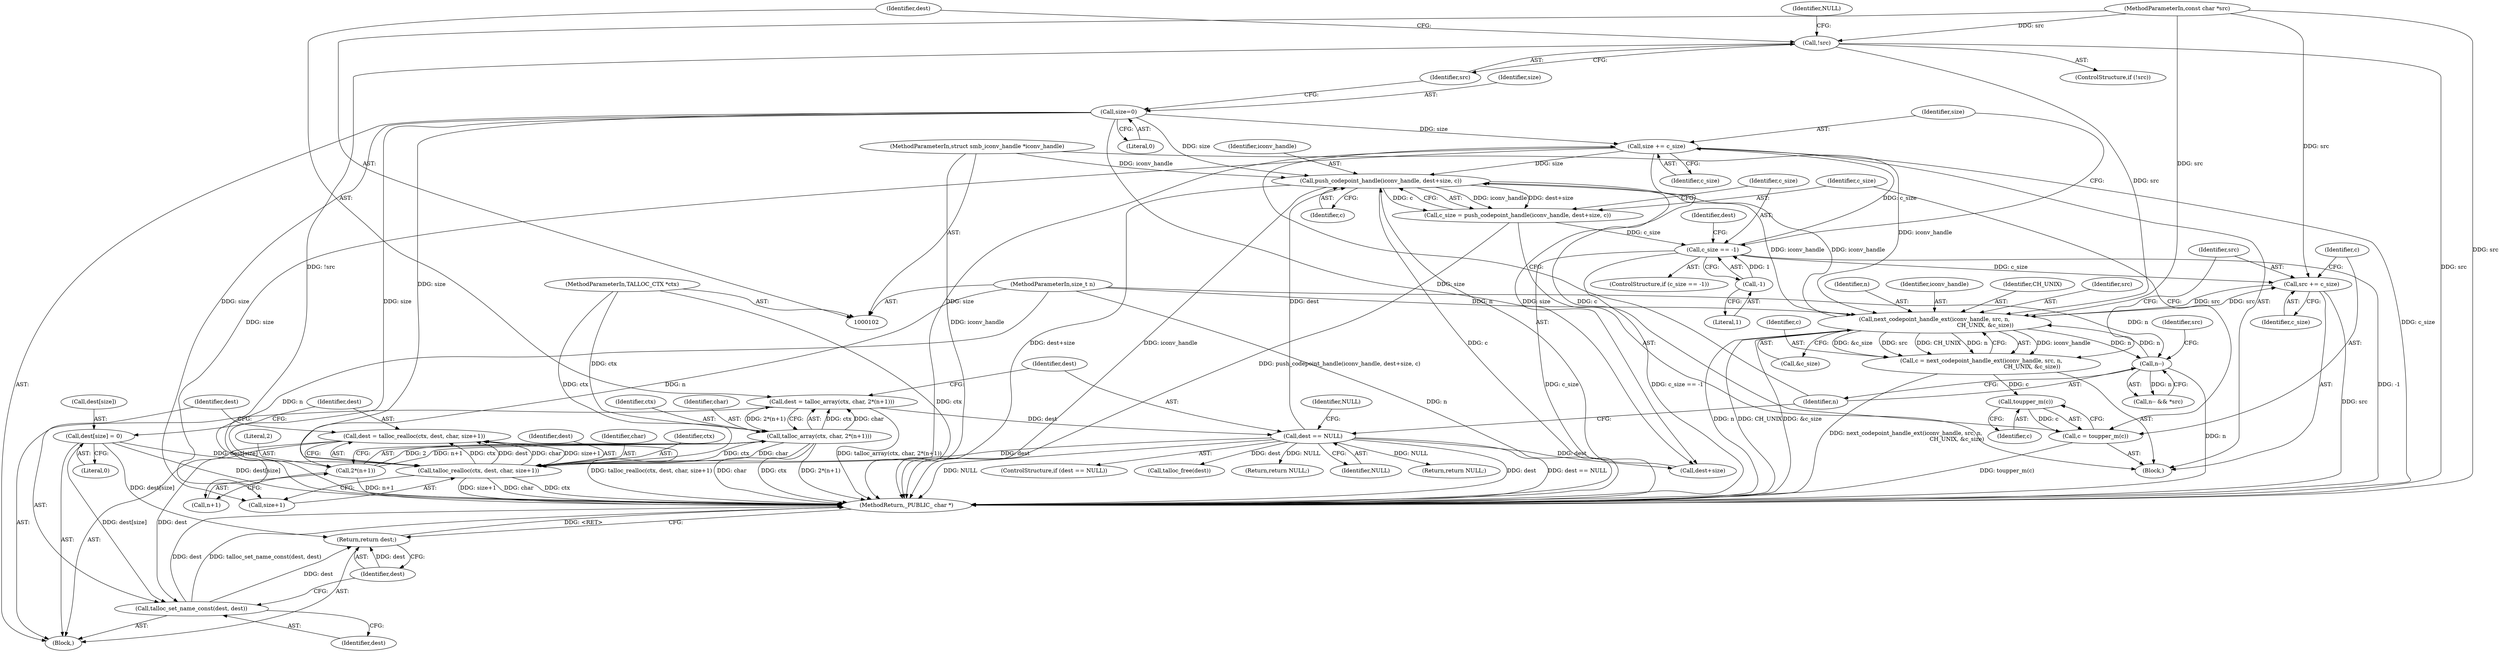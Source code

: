 digraph "0_samba_ba5dbda6d0174a59d221c45cca52ecd232820d48_1@API" {
"1000187" [label="(Call,dest = talloc_realloc(ctx, dest, char, size+1))"];
"1000189" [label="(Call,talloc_realloc(ctx, dest, char, size+1))"];
"1000121" [label="(Call,talloc_array(ctx, char, 2*(n+1)))"];
"1000104" [label="(MethodParameterIn,TALLOC_CTX *ctx)"];
"1000124" [label="(Call,2*(n+1))"];
"1000106" [label="(MethodParameterIn,size_t n)"];
"1000182" [label="(Call,dest[size] = 0)"];
"1000130" [label="(Call,dest == NULL)"];
"1000119" [label="(Call,dest = talloc_array(ctx, char, 2*(n+1)))"];
"1000179" [label="(Call,size += c_size)"];
"1000170" [label="(Call,c_size == -1)"];
"1000161" [label="(Call,c_size = push_codepoint_handle(iconv_handle, dest+size, c))"];
"1000163" [label="(Call,push_codepoint_handle(iconv_handle, dest+size, c))"];
"1000147" [label="(Call,next_codepoint_handle_ext(iconv_handle, src, n,\n                                                         CH_UNIX, &c_size))"];
"1000103" [label="(MethodParameterIn,struct smb_iconv_handle *iconv_handle)"];
"1000154" [label="(Call,src += c_size)"];
"1000105" [label="(MethodParameterIn,const char *src)"];
"1000114" [label="(Call,!src)"];
"1000138" [label="(Call,n--)"];
"1000109" [label="(Call,size=0)"];
"1000157" [label="(Call,c = toupper_m(c))"];
"1000159" [label="(Call,toupper_m(c))"];
"1000145" [label="(Call,c = next_codepoint_handle_ext(iconv_handle, src, n,\n                                                         CH_UNIX, &c_size))"];
"1000172" [label="(Call,-1)"];
"1000196" [label="(Call,talloc_set_name_const(dest, dest))"];
"1000199" [label="(Return,return dest;)"];
"1000193" [label="(Call,size+1)"];
"1000199" [label="(Return,return dest;)"];
"1000142" [label="(Block,)"];
"1000118" [label="(Identifier,NULL)"];
"1000183" [label="(Call,dest[size])"];
"1000130" [label="(Call,dest == NULL)"];
"1000129" [label="(ControlStructure,if (dest == NULL))"];
"1000139" [label="(Identifier,n)"];
"1000175" [label="(Call,talloc_free(dest))"];
"1000170" [label="(Call,c_size == -1)"];
"1000119" [label="(Call,dest = talloc_array(ctx, char, 2*(n+1)))"];
"1000161" [label="(Call,c_size = push_codepoint_handle(iconv_handle, dest+size, c))"];
"1000149" [label="(Identifier,src)"];
"1000158" [label="(Identifier,c)"];
"1000113" [label="(ControlStructure,if (!src))"];
"1000165" [label="(Call,dest+size)"];
"1000111" [label="(Literal,0)"];
"1000163" [label="(Call,push_codepoint_handle(iconv_handle, dest+size, c))"];
"1000114" [label="(Call,!src)"];
"1000169" [label="(ControlStructure,if (c_size == -1))"];
"1000160" [label="(Identifier,c)"];
"1000106" [label="(MethodParameterIn,size_t n)"];
"1000172" [label="(Call,-1)"];
"1000162" [label="(Identifier,c_size)"];
"1000159" [label="(Call,toupper_m(c))"];
"1000105" [label="(MethodParameterIn,const char *src)"];
"1000132" [label="(Identifier,NULL)"];
"1000125" [label="(Literal,2)"];
"1000120" [label="(Identifier,dest)"];
"1000156" [label="(Identifier,c_size)"];
"1000201" [label="(MethodReturn,_PUBLIC_ char *)"];
"1000103" [label="(MethodParameterIn,struct smb_iconv_handle *iconv_handle)"];
"1000180" [label="(Identifier,size)"];
"1000157" [label="(Call,c = toupper_m(c))"];
"1000134" [label="(Return,return NULL;)"];
"1000122" [label="(Identifier,ctx)"];
"1000171" [label="(Identifier,c_size)"];
"1000115" [label="(Identifier,src)"];
"1000155" [label="(Identifier,src)"];
"1000104" [label="(MethodParameterIn,TALLOC_CTX *ctx)"];
"1000173" [label="(Literal,1)"];
"1000189" [label="(Call,talloc_realloc(ctx, dest, char, size+1))"];
"1000126" [label="(Call,n+1)"];
"1000147" [label="(Call,next_codepoint_handle_ext(iconv_handle, src, n,\n                                                         CH_UNIX, &c_size))"];
"1000186" [label="(Literal,0)"];
"1000141" [label="(Identifier,src)"];
"1000176" [label="(Identifier,dest)"];
"1000110" [label="(Identifier,size)"];
"1000150" [label="(Identifier,n)"];
"1000200" [label="(Identifier,dest)"];
"1000135" [label="(Identifier,NULL)"];
"1000181" [label="(Identifier,c_size)"];
"1000124" [label="(Call,2*(n+1))"];
"1000123" [label="(Identifier,char)"];
"1000168" [label="(Identifier,c)"];
"1000198" [label="(Identifier,dest)"];
"1000187" [label="(Call,dest = talloc_realloc(ctx, dest, char, size+1))"];
"1000191" [label="(Identifier,dest)"];
"1000192" [label="(Identifier,char)"];
"1000188" [label="(Identifier,dest)"];
"1000107" [label="(Block,)"];
"1000196" [label="(Call,talloc_set_name_const(dest, dest))"];
"1000190" [label="(Identifier,ctx)"];
"1000109" [label="(Call,size=0)"];
"1000152" [label="(Call,&c_size)"];
"1000177" [label="(Return,return NULL;)"];
"1000138" [label="(Call,n--)"];
"1000164" [label="(Identifier,iconv_handle)"];
"1000131" [label="(Identifier,dest)"];
"1000182" [label="(Call,dest[size] = 0)"];
"1000197" [label="(Identifier,dest)"];
"1000121" [label="(Call,talloc_array(ctx, char, 2*(n+1)))"];
"1000179" [label="(Call,size += c_size)"];
"1000137" [label="(Call,n-- && *src)"];
"1000148" [label="(Identifier,iconv_handle)"];
"1000154" [label="(Call,src += c_size)"];
"1000146" [label="(Identifier,c)"];
"1000145" [label="(Call,c = next_codepoint_handle_ext(iconv_handle, src, n,\n                                                         CH_UNIX, &c_size))"];
"1000151" [label="(Identifier,CH_UNIX)"];
"1000187" -> "1000107"  [label="AST: "];
"1000187" -> "1000189"  [label="CFG: "];
"1000188" -> "1000187"  [label="AST: "];
"1000189" -> "1000187"  [label="AST: "];
"1000197" -> "1000187"  [label="CFG: "];
"1000187" -> "1000201"  [label="DDG: talloc_realloc(ctx, dest, char, size+1)"];
"1000189" -> "1000187"  [label="DDG: ctx"];
"1000189" -> "1000187"  [label="DDG: dest"];
"1000189" -> "1000187"  [label="DDG: char"];
"1000189" -> "1000187"  [label="DDG: size+1"];
"1000187" -> "1000196"  [label="DDG: dest"];
"1000189" -> "1000193"  [label="CFG: "];
"1000190" -> "1000189"  [label="AST: "];
"1000191" -> "1000189"  [label="AST: "];
"1000192" -> "1000189"  [label="AST: "];
"1000193" -> "1000189"  [label="AST: "];
"1000189" -> "1000201"  [label="DDG: ctx"];
"1000189" -> "1000201"  [label="DDG: size+1"];
"1000189" -> "1000201"  [label="DDG: char"];
"1000121" -> "1000189"  [label="DDG: ctx"];
"1000121" -> "1000189"  [label="DDG: char"];
"1000104" -> "1000189"  [label="DDG: ctx"];
"1000182" -> "1000189"  [label="DDG: dest[size]"];
"1000130" -> "1000189"  [label="DDG: dest"];
"1000179" -> "1000189"  [label="DDG: size"];
"1000109" -> "1000189"  [label="DDG: size"];
"1000121" -> "1000119"  [label="AST: "];
"1000121" -> "1000124"  [label="CFG: "];
"1000122" -> "1000121"  [label="AST: "];
"1000123" -> "1000121"  [label="AST: "];
"1000124" -> "1000121"  [label="AST: "];
"1000119" -> "1000121"  [label="CFG: "];
"1000121" -> "1000201"  [label="DDG: char"];
"1000121" -> "1000201"  [label="DDG: ctx"];
"1000121" -> "1000201"  [label="DDG: 2*(n+1)"];
"1000121" -> "1000119"  [label="DDG: ctx"];
"1000121" -> "1000119"  [label="DDG: char"];
"1000121" -> "1000119"  [label="DDG: 2*(n+1)"];
"1000104" -> "1000121"  [label="DDG: ctx"];
"1000124" -> "1000121"  [label="DDG: 2"];
"1000124" -> "1000121"  [label="DDG: n+1"];
"1000104" -> "1000102"  [label="AST: "];
"1000104" -> "1000201"  [label="DDG: ctx"];
"1000124" -> "1000126"  [label="CFG: "];
"1000125" -> "1000124"  [label="AST: "];
"1000126" -> "1000124"  [label="AST: "];
"1000124" -> "1000201"  [label="DDG: n+1"];
"1000106" -> "1000124"  [label="DDG: n"];
"1000106" -> "1000102"  [label="AST: "];
"1000106" -> "1000201"  [label="DDG: n"];
"1000106" -> "1000126"  [label="DDG: n"];
"1000106" -> "1000138"  [label="DDG: n"];
"1000106" -> "1000147"  [label="DDG: n"];
"1000182" -> "1000107"  [label="AST: "];
"1000182" -> "1000186"  [label="CFG: "];
"1000183" -> "1000182"  [label="AST: "];
"1000186" -> "1000182"  [label="AST: "];
"1000188" -> "1000182"  [label="CFG: "];
"1000182" -> "1000201"  [label="DDG: dest[size]"];
"1000182" -> "1000196"  [label="DDG: dest[size]"];
"1000182" -> "1000199"  [label="DDG: dest[size]"];
"1000130" -> "1000129"  [label="AST: "];
"1000130" -> "1000132"  [label="CFG: "];
"1000131" -> "1000130"  [label="AST: "];
"1000132" -> "1000130"  [label="AST: "];
"1000135" -> "1000130"  [label="CFG: "];
"1000139" -> "1000130"  [label="CFG: "];
"1000130" -> "1000201"  [label="DDG: dest == NULL"];
"1000130" -> "1000201"  [label="DDG: NULL"];
"1000130" -> "1000201"  [label="DDG: dest"];
"1000119" -> "1000130"  [label="DDG: dest"];
"1000130" -> "1000134"  [label="DDG: NULL"];
"1000130" -> "1000163"  [label="DDG: dest"];
"1000130" -> "1000165"  [label="DDG: dest"];
"1000130" -> "1000175"  [label="DDG: dest"];
"1000130" -> "1000177"  [label="DDG: NULL"];
"1000119" -> "1000107"  [label="AST: "];
"1000120" -> "1000119"  [label="AST: "];
"1000131" -> "1000119"  [label="CFG: "];
"1000119" -> "1000201"  [label="DDG: talloc_array(ctx, char, 2*(n+1))"];
"1000179" -> "1000142"  [label="AST: "];
"1000179" -> "1000181"  [label="CFG: "];
"1000180" -> "1000179"  [label="AST: "];
"1000181" -> "1000179"  [label="AST: "];
"1000139" -> "1000179"  [label="CFG: "];
"1000179" -> "1000201"  [label="DDG: c_size"];
"1000179" -> "1000163"  [label="DDG: size"];
"1000179" -> "1000165"  [label="DDG: size"];
"1000170" -> "1000179"  [label="DDG: c_size"];
"1000109" -> "1000179"  [label="DDG: size"];
"1000179" -> "1000193"  [label="DDG: size"];
"1000170" -> "1000169"  [label="AST: "];
"1000170" -> "1000172"  [label="CFG: "];
"1000171" -> "1000170"  [label="AST: "];
"1000172" -> "1000170"  [label="AST: "];
"1000176" -> "1000170"  [label="CFG: "];
"1000180" -> "1000170"  [label="CFG: "];
"1000170" -> "1000201"  [label="DDG: -1"];
"1000170" -> "1000201"  [label="DDG: c_size"];
"1000170" -> "1000201"  [label="DDG: c_size == -1"];
"1000170" -> "1000154"  [label="DDG: c_size"];
"1000161" -> "1000170"  [label="DDG: c_size"];
"1000172" -> "1000170"  [label="DDG: 1"];
"1000161" -> "1000142"  [label="AST: "];
"1000161" -> "1000163"  [label="CFG: "];
"1000162" -> "1000161"  [label="AST: "];
"1000163" -> "1000161"  [label="AST: "];
"1000171" -> "1000161"  [label="CFG: "];
"1000161" -> "1000201"  [label="DDG: push_codepoint_handle(iconv_handle, dest+size, c)"];
"1000163" -> "1000161"  [label="DDG: iconv_handle"];
"1000163" -> "1000161"  [label="DDG: dest+size"];
"1000163" -> "1000161"  [label="DDG: c"];
"1000163" -> "1000168"  [label="CFG: "];
"1000164" -> "1000163"  [label="AST: "];
"1000165" -> "1000163"  [label="AST: "];
"1000168" -> "1000163"  [label="AST: "];
"1000163" -> "1000201"  [label="DDG: c"];
"1000163" -> "1000201"  [label="DDG: iconv_handle"];
"1000163" -> "1000201"  [label="DDG: dest+size"];
"1000163" -> "1000147"  [label="DDG: iconv_handle"];
"1000147" -> "1000163"  [label="DDG: iconv_handle"];
"1000103" -> "1000163"  [label="DDG: iconv_handle"];
"1000109" -> "1000163"  [label="DDG: size"];
"1000157" -> "1000163"  [label="DDG: c"];
"1000147" -> "1000145"  [label="AST: "];
"1000147" -> "1000152"  [label="CFG: "];
"1000148" -> "1000147"  [label="AST: "];
"1000149" -> "1000147"  [label="AST: "];
"1000150" -> "1000147"  [label="AST: "];
"1000151" -> "1000147"  [label="AST: "];
"1000152" -> "1000147"  [label="AST: "];
"1000145" -> "1000147"  [label="CFG: "];
"1000147" -> "1000201"  [label="DDG: CH_UNIX"];
"1000147" -> "1000201"  [label="DDG: &c_size"];
"1000147" -> "1000201"  [label="DDG: n"];
"1000147" -> "1000138"  [label="DDG: n"];
"1000147" -> "1000145"  [label="DDG: iconv_handle"];
"1000147" -> "1000145"  [label="DDG: &c_size"];
"1000147" -> "1000145"  [label="DDG: src"];
"1000147" -> "1000145"  [label="DDG: CH_UNIX"];
"1000147" -> "1000145"  [label="DDG: n"];
"1000103" -> "1000147"  [label="DDG: iconv_handle"];
"1000154" -> "1000147"  [label="DDG: src"];
"1000114" -> "1000147"  [label="DDG: src"];
"1000105" -> "1000147"  [label="DDG: src"];
"1000138" -> "1000147"  [label="DDG: n"];
"1000147" -> "1000154"  [label="DDG: src"];
"1000103" -> "1000102"  [label="AST: "];
"1000103" -> "1000201"  [label="DDG: iconv_handle"];
"1000154" -> "1000142"  [label="AST: "];
"1000154" -> "1000156"  [label="CFG: "];
"1000155" -> "1000154"  [label="AST: "];
"1000156" -> "1000154"  [label="AST: "];
"1000158" -> "1000154"  [label="CFG: "];
"1000154" -> "1000201"  [label="DDG: src"];
"1000105" -> "1000154"  [label="DDG: src"];
"1000105" -> "1000102"  [label="AST: "];
"1000105" -> "1000201"  [label="DDG: src"];
"1000105" -> "1000114"  [label="DDG: src"];
"1000114" -> "1000113"  [label="AST: "];
"1000114" -> "1000115"  [label="CFG: "];
"1000115" -> "1000114"  [label="AST: "];
"1000118" -> "1000114"  [label="CFG: "];
"1000120" -> "1000114"  [label="CFG: "];
"1000114" -> "1000201"  [label="DDG: !src"];
"1000114" -> "1000201"  [label="DDG: src"];
"1000138" -> "1000137"  [label="AST: "];
"1000138" -> "1000139"  [label="CFG: "];
"1000139" -> "1000138"  [label="AST: "];
"1000141" -> "1000138"  [label="CFG: "];
"1000137" -> "1000138"  [label="CFG: "];
"1000138" -> "1000201"  [label="DDG: n"];
"1000138" -> "1000137"  [label="DDG: n"];
"1000109" -> "1000107"  [label="AST: "];
"1000109" -> "1000111"  [label="CFG: "];
"1000110" -> "1000109"  [label="AST: "];
"1000111" -> "1000109"  [label="AST: "];
"1000115" -> "1000109"  [label="CFG: "];
"1000109" -> "1000201"  [label="DDG: size"];
"1000109" -> "1000165"  [label="DDG: size"];
"1000109" -> "1000193"  [label="DDG: size"];
"1000157" -> "1000142"  [label="AST: "];
"1000157" -> "1000159"  [label="CFG: "];
"1000158" -> "1000157"  [label="AST: "];
"1000159" -> "1000157"  [label="AST: "];
"1000162" -> "1000157"  [label="CFG: "];
"1000157" -> "1000201"  [label="DDG: toupper_m(c)"];
"1000159" -> "1000157"  [label="DDG: c"];
"1000159" -> "1000160"  [label="CFG: "];
"1000160" -> "1000159"  [label="AST: "];
"1000145" -> "1000159"  [label="DDG: c"];
"1000145" -> "1000142"  [label="AST: "];
"1000146" -> "1000145"  [label="AST: "];
"1000155" -> "1000145"  [label="CFG: "];
"1000145" -> "1000201"  [label="DDG: next_codepoint_handle_ext(iconv_handle, src, n,\n                                                         CH_UNIX, &c_size)"];
"1000172" -> "1000173"  [label="CFG: "];
"1000173" -> "1000172"  [label="AST: "];
"1000196" -> "1000107"  [label="AST: "];
"1000196" -> "1000198"  [label="CFG: "];
"1000197" -> "1000196"  [label="AST: "];
"1000198" -> "1000196"  [label="AST: "];
"1000200" -> "1000196"  [label="CFG: "];
"1000196" -> "1000201"  [label="DDG: dest"];
"1000196" -> "1000201"  [label="DDG: talloc_set_name_const(dest, dest)"];
"1000196" -> "1000199"  [label="DDG: dest"];
"1000199" -> "1000107"  [label="AST: "];
"1000199" -> "1000200"  [label="CFG: "];
"1000200" -> "1000199"  [label="AST: "];
"1000201" -> "1000199"  [label="CFG: "];
"1000199" -> "1000201"  [label="DDG: <RET>"];
"1000200" -> "1000199"  [label="DDG: dest"];
}
